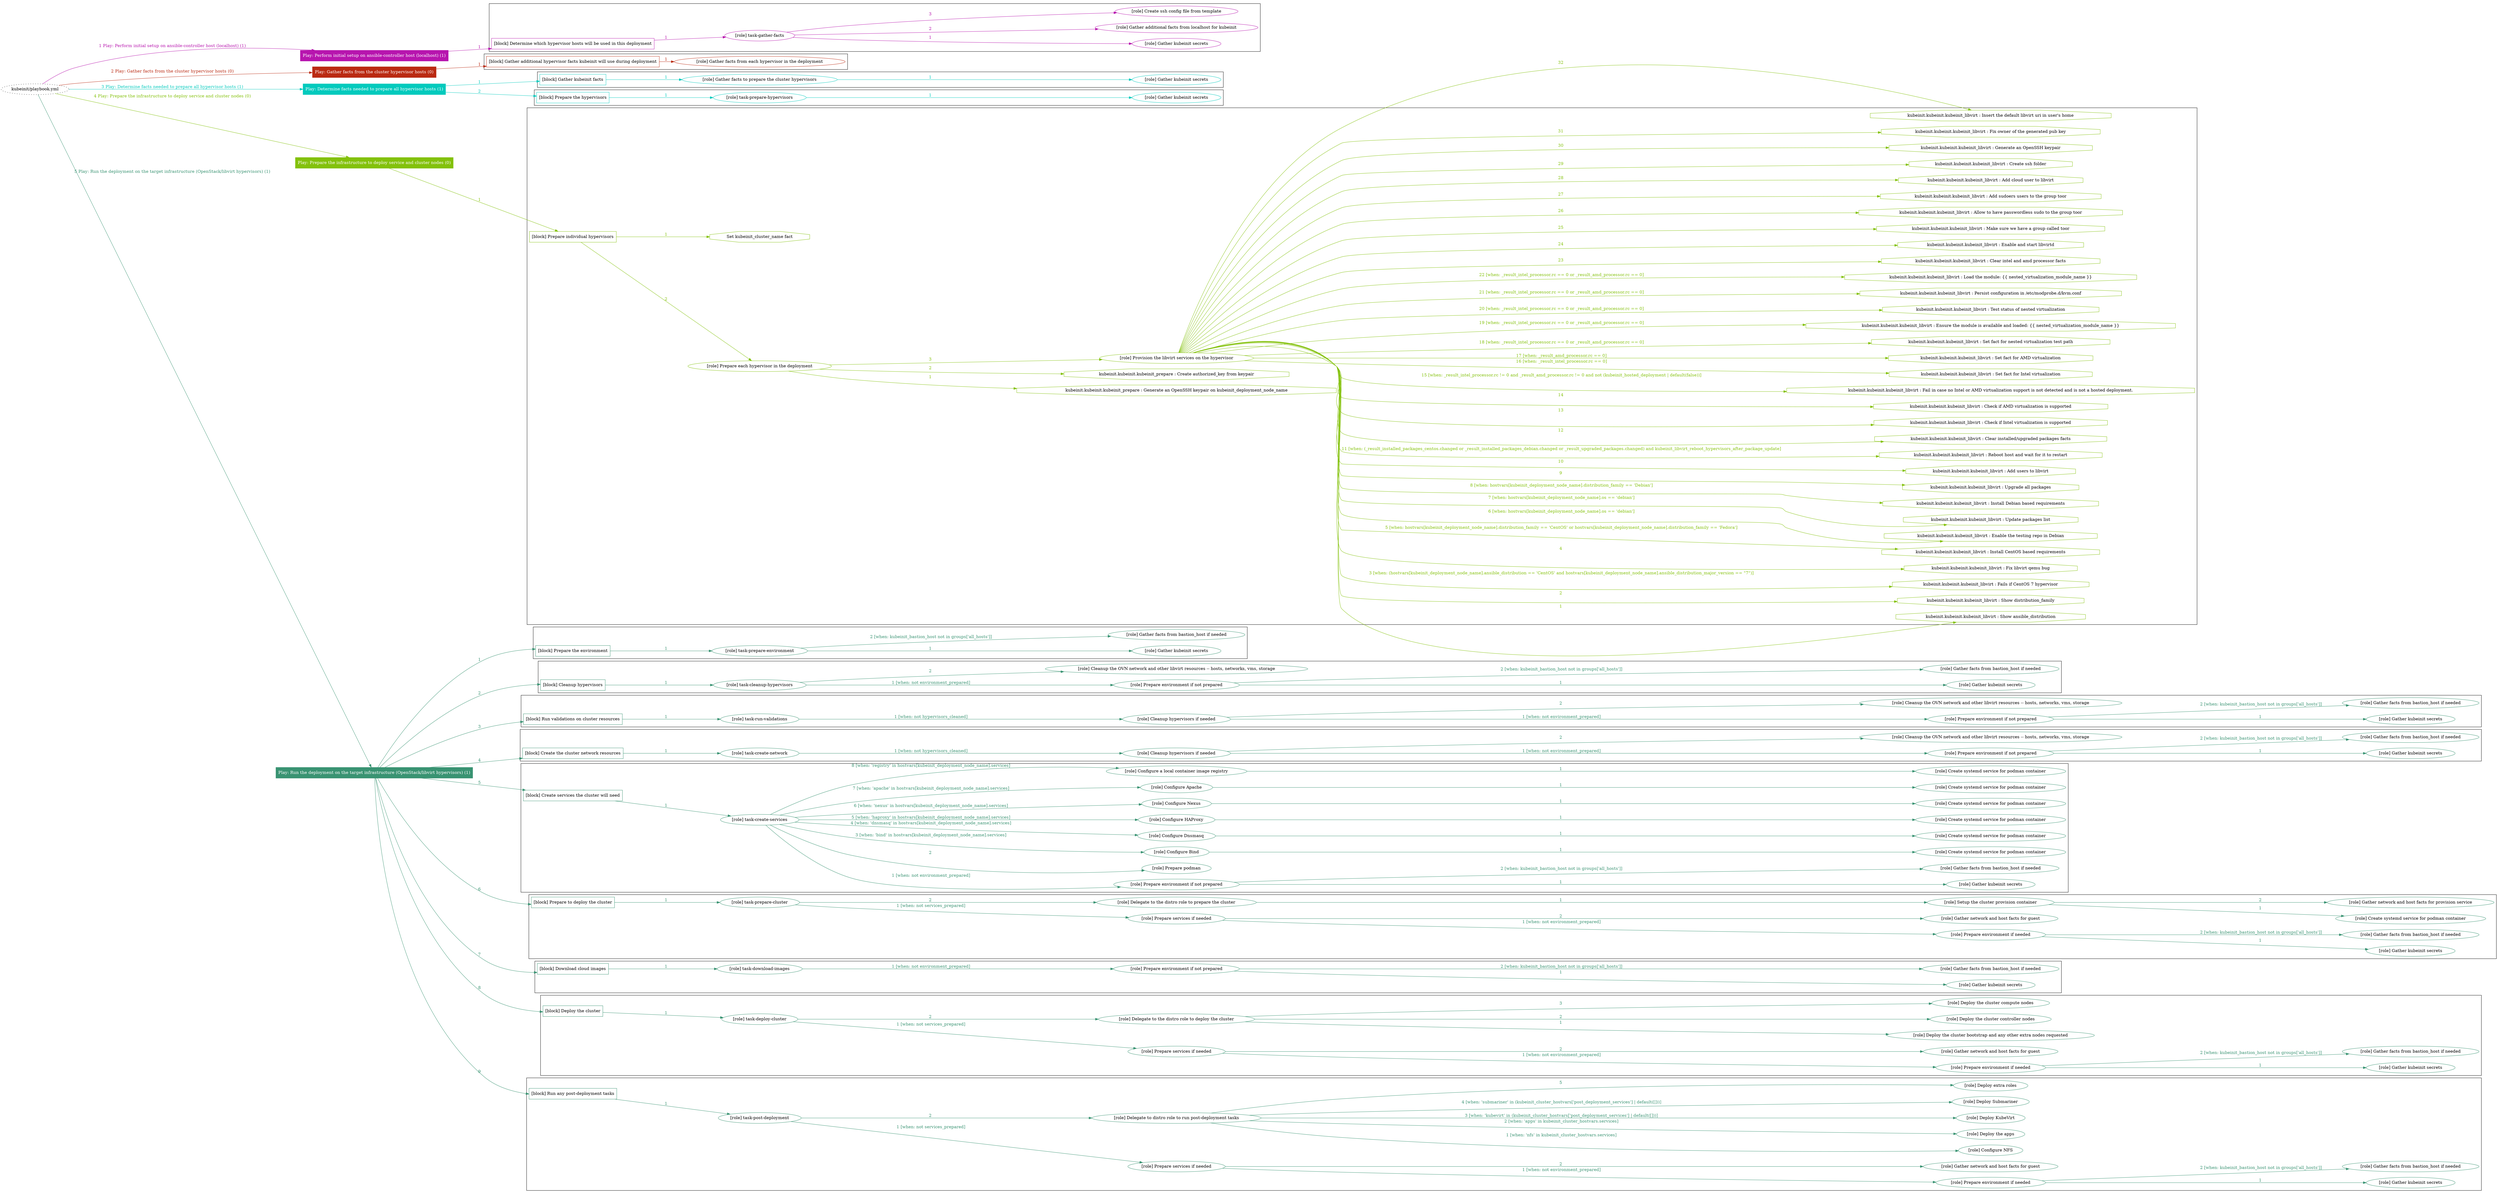 digraph {
	graph [concentrate=true ordering=in rankdir=LR ratio=fill]
	edge [esep=5 sep=10]
	"kubeinit/playbook.yml" [URL="/home/runner/work/kubeinit/kubeinit/kubeinit/playbook.yml" id=playbook_bab55c8a style=dotted]
	"kubeinit/playbook.yml" -> play_3db8a309 [label="1 Play: Perform initial setup on ansible-controller host (localhost) (1)" color="#b715ae" fontcolor="#b715ae" id=edge_play_3db8a309 labeltooltip="1 Play: Perform initial setup on ansible-controller host (localhost) (1)" tooltip="1 Play: Perform initial setup on ansible-controller host (localhost) (1)"]
	subgraph "Play: Perform initial setup on ansible-controller host (localhost) (1)" {
		play_3db8a309 [label="Play: Perform initial setup on ansible-controller host (localhost) (1)" URL="/home/runner/work/kubeinit/kubeinit/kubeinit/playbook.yml" color="#b715ae" fontcolor="#ffffff" id=play_3db8a309 shape=box style=filled tooltip=localhost]
		play_3db8a309 -> block_07633fd2 [label=1 color="#b715ae" fontcolor="#b715ae" id=edge_block_07633fd2 labeltooltip=1 tooltip=1]
		subgraph cluster_block_07633fd2 {
			block_07633fd2 [label="[block] Determine which hypervisor hosts will be used in this deployment" URL="/home/runner/work/kubeinit/kubeinit/kubeinit/playbook.yml" color="#b715ae" id=block_07633fd2 labeltooltip="Determine which hypervisor hosts will be used in this deployment" shape=box tooltip="Determine which hypervisor hosts will be used in this deployment"]
			block_07633fd2 -> role_cd14ad88 [label="1 " color="#b715ae" fontcolor="#b715ae" id=edge_role_cd14ad88 labeltooltip="1 " tooltip="1 "]
			subgraph "task-gather-facts" {
				role_cd14ad88 [label="[role] task-gather-facts" URL="/home/runner/work/kubeinit/kubeinit/kubeinit/playbook.yml" color="#b715ae" id=role_cd14ad88 tooltip="task-gather-facts"]
				role_cd14ad88 -> role_71b7be14 [label="1 " color="#b715ae" fontcolor="#b715ae" id=edge_role_71b7be14 labeltooltip="1 " tooltip="1 "]
				subgraph "Gather kubeinit secrets" {
					role_71b7be14 [label="[role] Gather kubeinit secrets" URL="/home/runner/.ansible/collections/ansible_collections/kubeinit/kubeinit/roles/kubeinit_prepare/tasks/build_hypervisors_group.yml" color="#b715ae" id=role_71b7be14 tooltip="Gather kubeinit secrets"]
				}
				role_cd14ad88 -> role_105a75ea [label="2 " color="#b715ae" fontcolor="#b715ae" id=edge_role_105a75ea labeltooltip="2 " tooltip="2 "]
				subgraph "Gather additional facts from localhost for kubeinit" {
					role_105a75ea [label="[role] Gather additional facts from localhost for kubeinit" URL="/home/runner/.ansible/collections/ansible_collections/kubeinit/kubeinit/roles/kubeinit_prepare/tasks/build_hypervisors_group.yml" color="#b715ae" id=role_105a75ea tooltip="Gather additional facts from localhost for kubeinit"]
				}
				role_cd14ad88 -> role_3bbfbea4 [label="3 " color="#b715ae" fontcolor="#b715ae" id=edge_role_3bbfbea4 labeltooltip="3 " tooltip="3 "]
				subgraph "Create ssh config file from template" {
					role_3bbfbea4 [label="[role] Create ssh config file from template" URL="/home/runner/.ansible/collections/ansible_collections/kubeinit/kubeinit/roles/kubeinit_prepare/tasks/build_hypervisors_group.yml" color="#b715ae" id=role_3bbfbea4 tooltip="Create ssh config file from template"]
				}
			}
		}
	}
	"kubeinit/playbook.yml" -> play_0a303a76 [label="2 Play: Gather facts from the cluster hypervisor hosts (0)" color="#ba2a12" fontcolor="#ba2a12" id=edge_play_0a303a76 labeltooltip="2 Play: Gather facts from the cluster hypervisor hosts (0)" tooltip="2 Play: Gather facts from the cluster hypervisor hosts (0)"]
	subgraph "Play: Gather facts from the cluster hypervisor hosts (0)" {
		play_0a303a76 [label="Play: Gather facts from the cluster hypervisor hosts (0)" URL="/home/runner/work/kubeinit/kubeinit/kubeinit/playbook.yml" color="#ba2a12" fontcolor="#ffffff" id=play_0a303a76 shape=box style=filled tooltip="Play: Gather facts from the cluster hypervisor hosts (0)"]
		play_0a303a76 -> block_3998d73f [label=1 color="#ba2a12" fontcolor="#ba2a12" id=edge_block_3998d73f labeltooltip=1 tooltip=1]
		subgraph cluster_block_3998d73f {
			block_3998d73f [label="[block] Gather additional hypervisor facts kubeinit will use during deployment" URL="/home/runner/work/kubeinit/kubeinit/kubeinit/playbook.yml" color="#ba2a12" id=block_3998d73f labeltooltip="Gather additional hypervisor facts kubeinit will use during deployment" shape=box tooltip="Gather additional hypervisor facts kubeinit will use during deployment"]
			block_3998d73f -> role_ad16318f [label="1 " color="#ba2a12" fontcolor="#ba2a12" id=edge_role_ad16318f labeltooltip="1 " tooltip="1 "]
			subgraph "Gather facts from each hypervisor in the deployment" {
				role_ad16318f [label="[role] Gather facts from each hypervisor in the deployment" URL="/home/runner/work/kubeinit/kubeinit/kubeinit/playbook.yml" color="#ba2a12" id=role_ad16318f tooltip="Gather facts from each hypervisor in the deployment"]
			}
		}
	}
	"kubeinit/playbook.yml" -> play_16564bf4 [label="3 Play: Determine facts needed to prepare all hypervisor hosts (1)" color="#02cabd" fontcolor="#02cabd" id=edge_play_16564bf4 labeltooltip="3 Play: Determine facts needed to prepare all hypervisor hosts (1)" tooltip="3 Play: Determine facts needed to prepare all hypervisor hosts (1)"]
	subgraph "Play: Determine facts needed to prepare all hypervisor hosts (1)" {
		play_16564bf4 [label="Play: Determine facts needed to prepare all hypervisor hosts (1)" URL="/home/runner/work/kubeinit/kubeinit/kubeinit/playbook.yml" color="#02cabd" fontcolor="#ffffff" id=play_16564bf4 shape=box style=filled tooltip=localhost]
		play_16564bf4 -> block_60721730 [label=1 color="#02cabd" fontcolor="#02cabd" id=edge_block_60721730 labeltooltip=1 tooltip=1]
		subgraph cluster_block_60721730 {
			block_60721730 [label="[block] Gather kubeinit facts" URL="/home/runner/work/kubeinit/kubeinit/kubeinit/playbook.yml" color="#02cabd" id=block_60721730 labeltooltip="Gather kubeinit facts" shape=box tooltip="Gather kubeinit facts"]
			block_60721730 -> role_f07ea8e8 [label="1 " color="#02cabd" fontcolor="#02cabd" id=edge_role_f07ea8e8 labeltooltip="1 " tooltip="1 "]
			subgraph "Gather facts to prepare the cluster hypervisors" {
				role_f07ea8e8 [label="[role] Gather facts to prepare the cluster hypervisors" URL="/home/runner/work/kubeinit/kubeinit/kubeinit/playbook.yml" color="#02cabd" id=role_f07ea8e8 tooltip="Gather facts to prepare the cluster hypervisors"]
				role_f07ea8e8 -> role_aff975d4 [label="1 " color="#02cabd" fontcolor="#02cabd" id=edge_role_aff975d4 labeltooltip="1 " tooltip="1 "]
				subgraph "Gather kubeinit secrets" {
					role_aff975d4 [label="[role] Gather kubeinit secrets" URL="/home/runner/.ansible/collections/ansible_collections/kubeinit/kubeinit/roles/kubeinit_prepare/tasks/gather_kubeinit_facts.yml" color="#02cabd" id=role_aff975d4 tooltip="Gather kubeinit secrets"]
				}
			}
		}
		play_16564bf4 -> block_742b4011 [label=2 color="#02cabd" fontcolor="#02cabd" id=edge_block_742b4011 labeltooltip=2 tooltip=2]
		subgraph cluster_block_742b4011 {
			block_742b4011 [label="[block] Prepare the hypervisors" URL="/home/runner/work/kubeinit/kubeinit/kubeinit/playbook.yml" color="#02cabd" id=block_742b4011 labeltooltip="Prepare the hypervisors" shape=box tooltip="Prepare the hypervisors"]
			block_742b4011 -> role_55fbdb43 [label="1 " color="#02cabd" fontcolor="#02cabd" id=edge_role_55fbdb43 labeltooltip="1 " tooltip="1 "]
			subgraph "task-prepare-hypervisors" {
				role_55fbdb43 [label="[role] task-prepare-hypervisors" URL="/home/runner/work/kubeinit/kubeinit/kubeinit/playbook.yml" color="#02cabd" id=role_55fbdb43 tooltip="task-prepare-hypervisors"]
				role_55fbdb43 -> role_c1c34f84 [label="1 " color="#02cabd" fontcolor="#02cabd" id=edge_role_c1c34f84 labeltooltip="1 " tooltip="1 "]
				subgraph "Gather kubeinit secrets" {
					role_c1c34f84 [label="[role] Gather kubeinit secrets" URL="/home/runner/.ansible/collections/ansible_collections/kubeinit/kubeinit/roles/kubeinit_prepare/tasks/gather_kubeinit_facts.yml" color="#02cabd" id=role_c1c34f84 tooltip="Gather kubeinit secrets"]
				}
			}
		}
	}
	"kubeinit/playbook.yml" -> play_32ba9c82 [label="4 Play: Prepare the infrastructure to deploy service and cluster nodes (0)" color="#83c10b" fontcolor="#83c10b" id=edge_play_32ba9c82 labeltooltip="4 Play: Prepare the infrastructure to deploy service and cluster nodes (0)" tooltip="4 Play: Prepare the infrastructure to deploy service and cluster nodes (0)"]
	subgraph "Play: Prepare the infrastructure to deploy service and cluster nodes (0)" {
		play_32ba9c82 [label="Play: Prepare the infrastructure to deploy service and cluster nodes (0)" URL="/home/runner/work/kubeinit/kubeinit/kubeinit/playbook.yml" color="#83c10b" fontcolor="#ffffff" id=play_32ba9c82 shape=box style=filled tooltip="Play: Prepare the infrastructure to deploy service and cluster nodes (0)"]
		play_32ba9c82 -> block_3b372f22 [label=1 color="#83c10b" fontcolor="#83c10b" id=edge_block_3b372f22 labeltooltip=1 tooltip=1]
		subgraph cluster_block_3b372f22 {
			block_3b372f22 [label="[block] Prepare individual hypervisors" URL="/home/runner/work/kubeinit/kubeinit/kubeinit/playbook.yml" color="#83c10b" id=block_3b372f22 labeltooltip="Prepare individual hypervisors" shape=box tooltip="Prepare individual hypervisors"]
			block_3b372f22 -> role_17540b95 [label="2 " color="#83c10b" fontcolor="#83c10b" id=edge_role_17540b95 labeltooltip="2 " tooltip="2 "]
			subgraph "Prepare each hypervisor in the deployment" {
				role_17540b95 [label="[role] Prepare each hypervisor in the deployment" URL="/home/runner/work/kubeinit/kubeinit/kubeinit/playbook.yml" color="#83c10b" id=role_17540b95 tooltip="Prepare each hypervisor in the deployment"]
				task_9dfeb064 [label="kubeinit.kubeinit.kubeinit_prepare : Generate an OpenSSH keypair on kubeinit_deployment_node_name" URL="/home/runner/.ansible/collections/ansible_collections/kubeinit/kubeinit/roles/kubeinit_prepare/tasks/prepare_hypervisor.yml" color="#83c10b" id=task_9dfeb064 shape=octagon tooltip="kubeinit.kubeinit.kubeinit_prepare : Generate an OpenSSH keypair on kubeinit_deployment_node_name"]
				role_17540b95 -> task_9dfeb064 [label="1 " color="#83c10b" fontcolor="#83c10b" id=edge_task_9dfeb064 labeltooltip="1 " tooltip="1 "]
				task_5f08038b [label="kubeinit.kubeinit.kubeinit_prepare : Create authorized_key from keypair" URL="/home/runner/.ansible/collections/ansible_collections/kubeinit/kubeinit/roles/kubeinit_prepare/tasks/prepare_hypervisor.yml" color="#83c10b" id=task_5f08038b shape=octagon tooltip="kubeinit.kubeinit.kubeinit_prepare : Create authorized_key from keypair"]
				role_17540b95 -> task_5f08038b [label="2 " color="#83c10b" fontcolor="#83c10b" id=edge_task_5f08038b labeltooltip="2 " tooltip="2 "]
				role_17540b95 -> role_4edb475c [label="3 " color="#83c10b" fontcolor="#83c10b" id=edge_role_4edb475c labeltooltip="3 " tooltip="3 "]
				subgraph "Provision the libvirt services on the hypervisor" {
					role_4edb475c [label="[role] Provision the libvirt services on the hypervisor" URL="/home/runner/.ansible/collections/ansible_collections/kubeinit/kubeinit/roles/kubeinit_prepare/tasks/prepare_hypervisor.yml" color="#83c10b" id=role_4edb475c tooltip="Provision the libvirt services on the hypervisor"]
					task_003bf59e [label="kubeinit.kubeinit.kubeinit_libvirt : Show ansible_distribution" URL="/home/runner/.ansible/collections/ansible_collections/kubeinit/kubeinit/roles/kubeinit_libvirt/tasks/main.yml" color="#83c10b" id=task_003bf59e shape=octagon tooltip="kubeinit.kubeinit.kubeinit_libvirt : Show ansible_distribution"]
					role_4edb475c -> task_003bf59e [label="1 " color="#83c10b" fontcolor="#83c10b" id=edge_task_003bf59e labeltooltip="1 " tooltip="1 "]
					task_22e0651d [label="kubeinit.kubeinit.kubeinit_libvirt : Show distribution_family" URL="/home/runner/.ansible/collections/ansible_collections/kubeinit/kubeinit/roles/kubeinit_libvirt/tasks/main.yml" color="#83c10b" id=task_22e0651d shape=octagon tooltip="kubeinit.kubeinit.kubeinit_libvirt : Show distribution_family"]
					role_4edb475c -> task_22e0651d [label="2 " color="#83c10b" fontcolor="#83c10b" id=edge_task_22e0651d labeltooltip="2 " tooltip="2 "]
					task_a852cd54 [label="kubeinit.kubeinit.kubeinit_libvirt : Fails if CentOS 7 hypervisor" URL="/home/runner/.ansible/collections/ansible_collections/kubeinit/kubeinit/roles/kubeinit_libvirt/tasks/main.yml" color="#83c10b" id=task_a852cd54 shape=octagon tooltip="kubeinit.kubeinit.kubeinit_libvirt : Fails if CentOS 7 hypervisor"]
					role_4edb475c -> task_a852cd54 [label="3 [when: (hostvars[kubeinit_deployment_node_name].ansible_distribution == 'CentOS' and hostvars[kubeinit_deployment_node_name].ansible_distribution_major_version == \"7\")]" color="#83c10b" fontcolor="#83c10b" id=edge_task_a852cd54 labeltooltip="3 [when: (hostvars[kubeinit_deployment_node_name].ansible_distribution == 'CentOS' and hostvars[kubeinit_deployment_node_name].ansible_distribution_major_version == \"7\")]" tooltip="3 [when: (hostvars[kubeinit_deployment_node_name].ansible_distribution == 'CentOS' and hostvars[kubeinit_deployment_node_name].ansible_distribution_major_version == \"7\")]"]
					task_b77992c3 [label="kubeinit.kubeinit.kubeinit_libvirt : Fix libvirt qemu bug" URL="/home/runner/.ansible/collections/ansible_collections/kubeinit/kubeinit/roles/kubeinit_libvirt/tasks/main.yml" color="#83c10b" id=task_b77992c3 shape=octagon tooltip="kubeinit.kubeinit.kubeinit_libvirt : Fix libvirt qemu bug"]
					role_4edb475c -> task_b77992c3 [label="4 " color="#83c10b" fontcolor="#83c10b" id=edge_task_b77992c3 labeltooltip="4 " tooltip="4 "]
					task_c9299bd6 [label="kubeinit.kubeinit.kubeinit_libvirt : Install CentOS based requirements" URL="/home/runner/.ansible/collections/ansible_collections/kubeinit/kubeinit/roles/kubeinit_libvirt/tasks/main.yml" color="#83c10b" id=task_c9299bd6 shape=octagon tooltip="kubeinit.kubeinit.kubeinit_libvirt : Install CentOS based requirements"]
					role_4edb475c -> task_c9299bd6 [label="5 [when: hostvars[kubeinit_deployment_node_name].distribution_family == 'CentOS' or hostvars[kubeinit_deployment_node_name].distribution_family == 'Fedora']" color="#83c10b" fontcolor="#83c10b" id=edge_task_c9299bd6 labeltooltip="5 [when: hostvars[kubeinit_deployment_node_name].distribution_family == 'CentOS' or hostvars[kubeinit_deployment_node_name].distribution_family == 'Fedora']" tooltip="5 [when: hostvars[kubeinit_deployment_node_name].distribution_family == 'CentOS' or hostvars[kubeinit_deployment_node_name].distribution_family == 'Fedora']"]
					task_04842e33 [label="kubeinit.kubeinit.kubeinit_libvirt : Enable the testing repo in Debian" URL="/home/runner/.ansible/collections/ansible_collections/kubeinit/kubeinit/roles/kubeinit_libvirt/tasks/main.yml" color="#83c10b" id=task_04842e33 shape=octagon tooltip="kubeinit.kubeinit.kubeinit_libvirt : Enable the testing repo in Debian"]
					role_4edb475c -> task_04842e33 [label="6 [when: hostvars[kubeinit_deployment_node_name].os == 'debian']" color="#83c10b" fontcolor="#83c10b" id=edge_task_04842e33 labeltooltip="6 [when: hostvars[kubeinit_deployment_node_name].os == 'debian']" tooltip="6 [when: hostvars[kubeinit_deployment_node_name].os == 'debian']"]
					task_b4a25e0c [label="kubeinit.kubeinit.kubeinit_libvirt : Update packages list" URL="/home/runner/.ansible/collections/ansible_collections/kubeinit/kubeinit/roles/kubeinit_libvirt/tasks/main.yml" color="#83c10b" id=task_b4a25e0c shape=octagon tooltip="kubeinit.kubeinit.kubeinit_libvirt : Update packages list"]
					role_4edb475c -> task_b4a25e0c [label="7 [when: hostvars[kubeinit_deployment_node_name].os == 'debian']" color="#83c10b" fontcolor="#83c10b" id=edge_task_b4a25e0c labeltooltip="7 [when: hostvars[kubeinit_deployment_node_name].os == 'debian']" tooltip="7 [when: hostvars[kubeinit_deployment_node_name].os == 'debian']"]
					task_e78783d9 [label="kubeinit.kubeinit.kubeinit_libvirt : Install Debian based requirements" URL="/home/runner/.ansible/collections/ansible_collections/kubeinit/kubeinit/roles/kubeinit_libvirt/tasks/main.yml" color="#83c10b" id=task_e78783d9 shape=octagon tooltip="kubeinit.kubeinit.kubeinit_libvirt : Install Debian based requirements"]
					role_4edb475c -> task_e78783d9 [label="8 [when: hostvars[kubeinit_deployment_node_name].distribution_family == 'Debian']" color="#83c10b" fontcolor="#83c10b" id=edge_task_e78783d9 labeltooltip="8 [when: hostvars[kubeinit_deployment_node_name].distribution_family == 'Debian']" tooltip="8 [when: hostvars[kubeinit_deployment_node_name].distribution_family == 'Debian']"]
					task_cd404fe6 [label="kubeinit.kubeinit.kubeinit_libvirt : Upgrade all packages" URL="/home/runner/.ansible/collections/ansible_collections/kubeinit/kubeinit/roles/kubeinit_libvirt/tasks/main.yml" color="#83c10b" id=task_cd404fe6 shape=octagon tooltip="kubeinit.kubeinit.kubeinit_libvirt : Upgrade all packages"]
					role_4edb475c -> task_cd404fe6 [label="9 " color="#83c10b" fontcolor="#83c10b" id=edge_task_cd404fe6 labeltooltip="9 " tooltip="9 "]
					task_f7677953 [label="kubeinit.kubeinit.kubeinit_libvirt : Add users to libvirt" URL="/home/runner/.ansible/collections/ansible_collections/kubeinit/kubeinit/roles/kubeinit_libvirt/tasks/main.yml" color="#83c10b" id=task_f7677953 shape=octagon tooltip="kubeinit.kubeinit.kubeinit_libvirt : Add users to libvirt"]
					role_4edb475c -> task_f7677953 [label="10 " color="#83c10b" fontcolor="#83c10b" id=edge_task_f7677953 labeltooltip="10 " tooltip="10 "]
					task_3ff4ffd3 [label="kubeinit.kubeinit.kubeinit_libvirt : Reboot host and wait for it to restart" URL="/home/runner/.ansible/collections/ansible_collections/kubeinit/kubeinit/roles/kubeinit_libvirt/tasks/main.yml" color="#83c10b" id=task_3ff4ffd3 shape=octagon tooltip="kubeinit.kubeinit.kubeinit_libvirt : Reboot host and wait for it to restart"]
					role_4edb475c -> task_3ff4ffd3 [label="11 [when: (_result_installed_packages_centos.changed or _result_installed_packages_debian.changed or _result_upgraded_packages.changed) and kubeinit_libvirt_reboot_hypervisors_after_package_update]" color="#83c10b" fontcolor="#83c10b" id=edge_task_3ff4ffd3 labeltooltip="11 [when: (_result_installed_packages_centos.changed or _result_installed_packages_debian.changed or _result_upgraded_packages.changed) and kubeinit_libvirt_reboot_hypervisors_after_package_update]" tooltip="11 [when: (_result_installed_packages_centos.changed or _result_installed_packages_debian.changed or _result_upgraded_packages.changed) and kubeinit_libvirt_reboot_hypervisors_after_package_update]"]
					task_988e3e86 [label="kubeinit.kubeinit.kubeinit_libvirt : Clear installed/upgraded packages facts" URL="/home/runner/.ansible/collections/ansible_collections/kubeinit/kubeinit/roles/kubeinit_libvirt/tasks/main.yml" color="#83c10b" id=task_988e3e86 shape=octagon tooltip="kubeinit.kubeinit.kubeinit_libvirt : Clear installed/upgraded packages facts"]
					role_4edb475c -> task_988e3e86 [label="12 " color="#83c10b" fontcolor="#83c10b" id=edge_task_988e3e86 labeltooltip="12 " tooltip="12 "]
					task_cdf13168 [label="kubeinit.kubeinit.kubeinit_libvirt : Check if Intel virtualization is supported" URL="/home/runner/.ansible/collections/ansible_collections/kubeinit/kubeinit/roles/kubeinit_libvirt/tasks/main.yml" color="#83c10b" id=task_cdf13168 shape=octagon tooltip="kubeinit.kubeinit.kubeinit_libvirt : Check if Intel virtualization is supported"]
					role_4edb475c -> task_cdf13168 [label="13 " color="#83c10b" fontcolor="#83c10b" id=edge_task_cdf13168 labeltooltip="13 " tooltip="13 "]
					task_1ba61ae6 [label="kubeinit.kubeinit.kubeinit_libvirt : Check if AMD virtualization is supported" URL="/home/runner/.ansible/collections/ansible_collections/kubeinit/kubeinit/roles/kubeinit_libvirt/tasks/main.yml" color="#83c10b" id=task_1ba61ae6 shape=octagon tooltip="kubeinit.kubeinit.kubeinit_libvirt : Check if AMD virtualization is supported"]
					role_4edb475c -> task_1ba61ae6 [label="14 " color="#83c10b" fontcolor="#83c10b" id=edge_task_1ba61ae6 labeltooltip="14 " tooltip="14 "]
					task_4108e293 [label="kubeinit.kubeinit.kubeinit_libvirt : Fail in case no Intel or AMD virtualization support is not detected and is not a hosted deployment." URL="/home/runner/.ansible/collections/ansible_collections/kubeinit/kubeinit/roles/kubeinit_libvirt/tasks/main.yml" color="#83c10b" id=task_4108e293 shape=octagon tooltip="kubeinit.kubeinit.kubeinit_libvirt : Fail in case no Intel or AMD virtualization support is not detected and is not a hosted deployment."]
					role_4edb475c -> task_4108e293 [label="15 [when: _result_intel_processor.rc != 0 and _result_amd_processor.rc != 0 and not (kubeinit_hosted_deployment | default(false))]" color="#83c10b" fontcolor="#83c10b" id=edge_task_4108e293 labeltooltip="15 [when: _result_intel_processor.rc != 0 and _result_amd_processor.rc != 0 and not (kubeinit_hosted_deployment | default(false))]" tooltip="15 [when: _result_intel_processor.rc != 0 and _result_amd_processor.rc != 0 and not (kubeinit_hosted_deployment | default(false))]"]
					task_ced22b3d [label="kubeinit.kubeinit.kubeinit_libvirt : Set fact for Intel virtualization" URL="/home/runner/.ansible/collections/ansible_collections/kubeinit/kubeinit/roles/kubeinit_libvirt/tasks/main.yml" color="#83c10b" id=task_ced22b3d shape=octagon tooltip="kubeinit.kubeinit.kubeinit_libvirt : Set fact for Intel virtualization"]
					role_4edb475c -> task_ced22b3d [label="16 [when: _result_intel_processor.rc == 0]" color="#83c10b" fontcolor="#83c10b" id=edge_task_ced22b3d labeltooltip="16 [when: _result_intel_processor.rc == 0]" tooltip="16 [when: _result_intel_processor.rc == 0]"]
					task_f3c71bb6 [label="kubeinit.kubeinit.kubeinit_libvirt : Set fact for AMD virtualization" URL="/home/runner/.ansible/collections/ansible_collections/kubeinit/kubeinit/roles/kubeinit_libvirt/tasks/main.yml" color="#83c10b" id=task_f3c71bb6 shape=octagon tooltip="kubeinit.kubeinit.kubeinit_libvirt : Set fact for AMD virtualization"]
					role_4edb475c -> task_f3c71bb6 [label="17 [when: _result_amd_processor.rc == 0]" color="#83c10b" fontcolor="#83c10b" id=edge_task_f3c71bb6 labeltooltip="17 [when: _result_amd_processor.rc == 0]" tooltip="17 [when: _result_amd_processor.rc == 0]"]
					task_fbc4f07b [label="kubeinit.kubeinit.kubeinit_libvirt : Set fact for nested virtualization test path" URL="/home/runner/.ansible/collections/ansible_collections/kubeinit/kubeinit/roles/kubeinit_libvirt/tasks/main.yml" color="#83c10b" id=task_fbc4f07b shape=octagon tooltip="kubeinit.kubeinit.kubeinit_libvirt : Set fact for nested virtualization test path"]
					role_4edb475c -> task_fbc4f07b [label="18 [when: _result_intel_processor.rc == 0 or _result_amd_processor.rc == 0]" color="#83c10b" fontcolor="#83c10b" id=edge_task_fbc4f07b labeltooltip="18 [when: _result_intel_processor.rc == 0 or _result_amd_processor.rc == 0]" tooltip="18 [when: _result_intel_processor.rc == 0 or _result_amd_processor.rc == 0]"]
					task_e8344d76 [label="kubeinit.kubeinit.kubeinit_libvirt : Ensure the module is available and loaded: {{ nested_virtualization_module_name }}" URL="/home/runner/.ansible/collections/ansible_collections/kubeinit/kubeinit/roles/kubeinit_libvirt/tasks/main.yml" color="#83c10b" id=task_e8344d76 shape=octagon tooltip="kubeinit.kubeinit.kubeinit_libvirt : Ensure the module is available and loaded: {{ nested_virtualization_module_name }}"]
					role_4edb475c -> task_e8344d76 [label="19 [when: _result_intel_processor.rc == 0 or _result_amd_processor.rc == 0]" color="#83c10b" fontcolor="#83c10b" id=edge_task_e8344d76 labeltooltip="19 [when: _result_intel_processor.rc == 0 or _result_amd_processor.rc == 0]" tooltip="19 [when: _result_intel_processor.rc == 0 or _result_amd_processor.rc == 0]"]
					task_50ee20d6 [label="kubeinit.kubeinit.kubeinit_libvirt : Test status of nested virtualization" URL="/home/runner/.ansible/collections/ansible_collections/kubeinit/kubeinit/roles/kubeinit_libvirt/tasks/main.yml" color="#83c10b" id=task_50ee20d6 shape=octagon tooltip="kubeinit.kubeinit.kubeinit_libvirt : Test status of nested virtualization"]
					role_4edb475c -> task_50ee20d6 [label="20 [when: _result_intel_processor.rc == 0 or _result_amd_processor.rc == 0]" color="#83c10b" fontcolor="#83c10b" id=edge_task_50ee20d6 labeltooltip="20 [when: _result_intel_processor.rc == 0 or _result_amd_processor.rc == 0]" tooltip="20 [when: _result_intel_processor.rc == 0 or _result_amd_processor.rc == 0]"]
					task_409eafee [label="kubeinit.kubeinit.kubeinit_libvirt : Persist configuration in /etc/modprobe.d/kvm.conf" URL="/home/runner/.ansible/collections/ansible_collections/kubeinit/kubeinit/roles/kubeinit_libvirt/tasks/main.yml" color="#83c10b" id=task_409eafee shape=octagon tooltip="kubeinit.kubeinit.kubeinit_libvirt : Persist configuration in /etc/modprobe.d/kvm.conf"]
					role_4edb475c -> task_409eafee [label="21 [when: _result_intel_processor.rc == 0 or _result_amd_processor.rc == 0]" color="#83c10b" fontcolor="#83c10b" id=edge_task_409eafee labeltooltip="21 [when: _result_intel_processor.rc == 0 or _result_amd_processor.rc == 0]" tooltip="21 [when: _result_intel_processor.rc == 0 or _result_amd_processor.rc == 0]"]
					task_c952c72b [label="kubeinit.kubeinit.kubeinit_libvirt : Load the module: {{ nested_virtualization_module_name }}" URL="/home/runner/.ansible/collections/ansible_collections/kubeinit/kubeinit/roles/kubeinit_libvirt/tasks/main.yml" color="#83c10b" id=task_c952c72b shape=octagon tooltip="kubeinit.kubeinit.kubeinit_libvirt : Load the module: {{ nested_virtualization_module_name }}"]
					role_4edb475c -> task_c952c72b [label="22 [when: _result_intel_processor.rc == 0 or _result_amd_processor.rc == 0]" color="#83c10b" fontcolor="#83c10b" id=edge_task_c952c72b labeltooltip="22 [when: _result_intel_processor.rc == 0 or _result_amd_processor.rc == 0]" tooltip="22 [when: _result_intel_processor.rc == 0 or _result_amd_processor.rc == 0]"]
					task_0cdb8e0b [label="kubeinit.kubeinit.kubeinit_libvirt : Clear intel and amd processor facts" URL="/home/runner/.ansible/collections/ansible_collections/kubeinit/kubeinit/roles/kubeinit_libvirt/tasks/main.yml" color="#83c10b" id=task_0cdb8e0b shape=octagon tooltip="kubeinit.kubeinit.kubeinit_libvirt : Clear intel and amd processor facts"]
					role_4edb475c -> task_0cdb8e0b [label="23 " color="#83c10b" fontcolor="#83c10b" id=edge_task_0cdb8e0b labeltooltip="23 " tooltip="23 "]
					task_28e6db53 [label="kubeinit.kubeinit.kubeinit_libvirt : Enable and start libvirtd" URL="/home/runner/.ansible/collections/ansible_collections/kubeinit/kubeinit/roles/kubeinit_libvirt/tasks/main.yml" color="#83c10b" id=task_28e6db53 shape=octagon tooltip="kubeinit.kubeinit.kubeinit_libvirt : Enable and start libvirtd"]
					role_4edb475c -> task_28e6db53 [label="24 " color="#83c10b" fontcolor="#83c10b" id=edge_task_28e6db53 labeltooltip="24 " tooltip="24 "]
					task_18c45768 [label="kubeinit.kubeinit.kubeinit_libvirt : Make sure we have a group called toor" URL="/home/runner/.ansible/collections/ansible_collections/kubeinit/kubeinit/roles/kubeinit_libvirt/tasks/60_create_cloud_user.yml" color="#83c10b" id=task_18c45768 shape=octagon tooltip="kubeinit.kubeinit.kubeinit_libvirt : Make sure we have a group called toor"]
					role_4edb475c -> task_18c45768 [label="25 " color="#83c10b" fontcolor="#83c10b" id=edge_task_18c45768 labeltooltip="25 " tooltip="25 "]
					task_9f4223b6 [label="kubeinit.kubeinit.kubeinit_libvirt : Allow to have passwordless sudo to the group toor" URL="/home/runner/.ansible/collections/ansible_collections/kubeinit/kubeinit/roles/kubeinit_libvirt/tasks/60_create_cloud_user.yml" color="#83c10b" id=task_9f4223b6 shape=octagon tooltip="kubeinit.kubeinit.kubeinit_libvirt : Allow to have passwordless sudo to the group toor"]
					role_4edb475c -> task_9f4223b6 [label="26 " color="#83c10b" fontcolor="#83c10b" id=edge_task_9f4223b6 labeltooltip="26 " tooltip="26 "]
					task_cc9cdd0a [label="kubeinit.kubeinit.kubeinit_libvirt : Add sudoers users to the group toor" URL="/home/runner/.ansible/collections/ansible_collections/kubeinit/kubeinit/roles/kubeinit_libvirt/tasks/60_create_cloud_user.yml" color="#83c10b" id=task_cc9cdd0a shape=octagon tooltip="kubeinit.kubeinit.kubeinit_libvirt : Add sudoers users to the group toor"]
					role_4edb475c -> task_cc9cdd0a [label="27 " color="#83c10b" fontcolor="#83c10b" id=edge_task_cc9cdd0a labeltooltip="27 " tooltip="27 "]
					task_41e7f5f4 [label="kubeinit.kubeinit.kubeinit_libvirt : Add cloud user to libvirt" URL="/home/runner/.ansible/collections/ansible_collections/kubeinit/kubeinit/roles/kubeinit_libvirt/tasks/60_create_cloud_user.yml" color="#83c10b" id=task_41e7f5f4 shape=octagon tooltip="kubeinit.kubeinit.kubeinit_libvirt : Add cloud user to libvirt"]
					role_4edb475c -> task_41e7f5f4 [label="28 " color="#83c10b" fontcolor="#83c10b" id=edge_task_41e7f5f4 labeltooltip="28 " tooltip="28 "]
					task_29efbd07 [label="kubeinit.kubeinit.kubeinit_libvirt : Create ssh folder" URL="/home/runner/.ansible/collections/ansible_collections/kubeinit/kubeinit/roles/kubeinit_libvirt/tasks/60_create_cloud_user.yml" color="#83c10b" id=task_29efbd07 shape=octagon tooltip="kubeinit.kubeinit.kubeinit_libvirt : Create ssh folder"]
					role_4edb475c -> task_29efbd07 [label="29 " color="#83c10b" fontcolor="#83c10b" id=edge_task_29efbd07 labeltooltip="29 " tooltip="29 "]
					task_c67a1286 [label="kubeinit.kubeinit.kubeinit_libvirt : Generate an OpenSSH keypair" URL="/home/runner/.ansible/collections/ansible_collections/kubeinit/kubeinit/roles/kubeinit_libvirt/tasks/60_create_cloud_user.yml" color="#83c10b" id=task_c67a1286 shape=octagon tooltip="kubeinit.kubeinit.kubeinit_libvirt : Generate an OpenSSH keypair"]
					role_4edb475c -> task_c67a1286 [label="30 " color="#83c10b" fontcolor="#83c10b" id=edge_task_c67a1286 labeltooltip="30 " tooltip="30 "]
					task_412b253d [label="kubeinit.kubeinit.kubeinit_libvirt : Fix owner of the generated pub key" URL="/home/runner/.ansible/collections/ansible_collections/kubeinit/kubeinit/roles/kubeinit_libvirt/tasks/60_create_cloud_user.yml" color="#83c10b" id=task_412b253d shape=octagon tooltip="kubeinit.kubeinit.kubeinit_libvirt : Fix owner of the generated pub key"]
					role_4edb475c -> task_412b253d [label="31 " color="#83c10b" fontcolor="#83c10b" id=edge_task_412b253d labeltooltip="31 " tooltip="31 "]
					task_7bd89e63 [label="kubeinit.kubeinit.kubeinit_libvirt : Insert the default libvirt uri in user's home" URL="/home/runner/.ansible/collections/ansible_collections/kubeinit/kubeinit/roles/kubeinit_libvirt/tasks/60_create_cloud_user.yml" color="#83c10b" id=task_7bd89e63 shape=octagon tooltip="kubeinit.kubeinit.kubeinit_libvirt : Insert the default libvirt uri in user's home"]
					role_4edb475c -> task_7bd89e63 [label="32 " color="#83c10b" fontcolor="#83c10b" id=edge_task_7bd89e63 labeltooltip="32 " tooltip="32 "]
				}
			}
			task_ac39fc20 [label="Set kubeinit_cluster_name fact" URL="/home/runner/work/kubeinit/kubeinit/kubeinit/playbook.yml" color="#83c10b" id=task_ac39fc20 shape=octagon tooltip="Set kubeinit_cluster_name fact"]
			block_3b372f22 -> task_ac39fc20 [label="1 " color="#83c10b" fontcolor="#83c10b" id=edge_task_ac39fc20 labeltooltip="1 " tooltip="1 "]
		}
	}
	"kubeinit/playbook.yml" -> play_4b1d4e23 [label="5 Play: Run the deployment on the target infrastructure (OpenStack/libvirt hypervisors) (1)" color="#399372" fontcolor="#399372" id=edge_play_4b1d4e23 labeltooltip="5 Play: Run the deployment on the target infrastructure (OpenStack/libvirt hypervisors) (1)" tooltip="5 Play: Run the deployment on the target infrastructure (OpenStack/libvirt hypervisors) (1)"]
	subgraph "Play: Run the deployment on the target infrastructure (OpenStack/libvirt hypervisors) (1)" {
		play_4b1d4e23 [label="Play: Run the deployment on the target infrastructure (OpenStack/libvirt hypervisors) (1)" URL="/home/runner/work/kubeinit/kubeinit/kubeinit/playbook.yml" color="#399372" fontcolor="#ffffff" id=play_4b1d4e23 shape=box style=filled tooltip=localhost]
		play_4b1d4e23 -> block_42b549f5 [label=1 color="#399372" fontcolor="#399372" id=edge_block_42b549f5 labeltooltip=1 tooltip=1]
		subgraph cluster_block_42b549f5 {
			block_42b549f5 [label="[block] Prepare the environment" URL="/home/runner/work/kubeinit/kubeinit/kubeinit/playbook.yml" color="#399372" id=block_42b549f5 labeltooltip="Prepare the environment" shape=box tooltip="Prepare the environment"]
			block_42b549f5 -> role_7776957a [label="1 " color="#399372" fontcolor="#399372" id=edge_role_7776957a labeltooltip="1 " tooltip="1 "]
			subgraph "task-prepare-environment" {
				role_7776957a [label="[role] task-prepare-environment" URL="/home/runner/work/kubeinit/kubeinit/kubeinit/playbook.yml" color="#399372" id=role_7776957a tooltip="task-prepare-environment"]
				role_7776957a -> role_dedaaa9f [label="1 " color="#399372" fontcolor="#399372" id=edge_role_dedaaa9f labeltooltip="1 " tooltip="1 "]
				subgraph "Gather kubeinit secrets" {
					role_dedaaa9f [label="[role] Gather kubeinit secrets" URL="/home/runner/.ansible/collections/ansible_collections/kubeinit/kubeinit/roles/kubeinit_prepare/tasks/gather_kubeinit_facts.yml" color="#399372" id=role_dedaaa9f tooltip="Gather kubeinit secrets"]
				}
				role_7776957a -> role_c01d4d92 [label="2 [when: kubeinit_bastion_host not in groups['all_hosts']]" color="#399372" fontcolor="#399372" id=edge_role_c01d4d92 labeltooltip="2 [when: kubeinit_bastion_host not in groups['all_hosts']]" tooltip="2 [when: kubeinit_bastion_host not in groups['all_hosts']]"]
				subgraph "Gather facts from bastion_host if needed" {
					role_c01d4d92 [label="[role] Gather facts from bastion_host if needed" URL="/home/runner/.ansible/collections/ansible_collections/kubeinit/kubeinit/roles/kubeinit_prepare/tasks/main.yml" color="#399372" id=role_c01d4d92 tooltip="Gather facts from bastion_host if needed"]
				}
			}
		}
		play_4b1d4e23 -> block_5576a982 [label=2 color="#399372" fontcolor="#399372" id=edge_block_5576a982 labeltooltip=2 tooltip=2]
		subgraph cluster_block_5576a982 {
			block_5576a982 [label="[block] Cleanup hypervisors" URL="/home/runner/work/kubeinit/kubeinit/kubeinit/playbook.yml" color="#399372" id=block_5576a982 labeltooltip="Cleanup hypervisors" shape=box tooltip="Cleanup hypervisors"]
			block_5576a982 -> role_cd842805 [label="1 " color="#399372" fontcolor="#399372" id=edge_role_cd842805 labeltooltip="1 " tooltip="1 "]
			subgraph "task-cleanup-hypervisors" {
				role_cd842805 [label="[role] task-cleanup-hypervisors" URL="/home/runner/work/kubeinit/kubeinit/kubeinit/playbook.yml" color="#399372" id=role_cd842805 tooltip="task-cleanup-hypervisors"]
				role_cd842805 -> role_9775d489 [label="1 [when: not environment_prepared]" color="#399372" fontcolor="#399372" id=edge_role_9775d489 labeltooltip="1 [when: not environment_prepared]" tooltip="1 [when: not environment_prepared]"]
				subgraph "Prepare environment if not prepared" {
					role_9775d489 [label="[role] Prepare environment if not prepared" URL="/home/runner/.ansible/collections/ansible_collections/kubeinit/kubeinit/roles/kubeinit_libvirt/tasks/cleanup_hypervisors.yml" color="#399372" id=role_9775d489 tooltip="Prepare environment if not prepared"]
					role_9775d489 -> role_e6393524 [label="1 " color="#399372" fontcolor="#399372" id=edge_role_e6393524 labeltooltip="1 " tooltip="1 "]
					subgraph "Gather kubeinit secrets" {
						role_e6393524 [label="[role] Gather kubeinit secrets" URL="/home/runner/.ansible/collections/ansible_collections/kubeinit/kubeinit/roles/kubeinit_prepare/tasks/gather_kubeinit_facts.yml" color="#399372" id=role_e6393524 tooltip="Gather kubeinit secrets"]
					}
					role_9775d489 -> role_6344e8d4 [label="2 [when: kubeinit_bastion_host not in groups['all_hosts']]" color="#399372" fontcolor="#399372" id=edge_role_6344e8d4 labeltooltip="2 [when: kubeinit_bastion_host not in groups['all_hosts']]" tooltip="2 [when: kubeinit_bastion_host not in groups['all_hosts']]"]
					subgraph "Gather facts from bastion_host if needed" {
						role_6344e8d4 [label="[role] Gather facts from bastion_host if needed" URL="/home/runner/.ansible/collections/ansible_collections/kubeinit/kubeinit/roles/kubeinit_prepare/tasks/main.yml" color="#399372" id=role_6344e8d4 tooltip="Gather facts from bastion_host if needed"]
					}
				}
				role_cd842805 -> role_af76cb0c [label="2 " color="#399372" fontcolor="#399372" id=edge_role_af76cb0c labeltooltip="2 " tooltip="2 "]
				subgraph "Cleanup the OVN network and other libvirt resources -- hosts, networks, vms, storage" {
					role_af76cb0c [label="[role] Cleanup the OVN network and other libvirt resources -- hosts, networks, vms, storage" URL="/home/runner/.ansible/collections/ansible_collections/kubeinit/kubeinit/roles/kubeinit_libvirt/tasks/cleanup_hypervisors.yml" color="#399372" id=role_af76cb0c tooltip="Cleanup the OVN network and other libvirt resources -- hosts, networks, vms, storage"]
				}
			}
		}
		play_4b1d4e23 -> block_3deb4727 [label=3 color="#399372" fontcolor="#399372" id=edge_block_3deb4727 labeltooltip=3 tooltip=3]
		subgraph cluster_block_3deb4727 {
			block_3deb4727 [label="[block] Run validations on cluster resources" URL="/home/runner/work/kubeinit/kubeinit/kubeinit/playbook.yml" color="#399372" id=block_3deb4727 labeltooltip="Run validations on cluster resources" shape=box tooltip="Run validations on cluster resources"]
			block_3deb4727 -> role_d5279b52 [label="1 " color="#399372" fontcolor="#399372" id=edge_role_d5279b52 labeltooltip="1 " tooltip="1 "]
			subgraph "task-run-validations" {
				role_d5279b52 [label="[role] task-run-validations" URL="/home/runner/work/kubeinit/kubeinit/kubeinit/playbook.yml" color="#399372" id=role_d5279b52 tooltip="task-run-validations"]
				role_d5279b52 -> role_869bea57 [label="1 [when: not hypervisors_cleaned]" color="#399372" fontcolor="#399372" id=edge_role_869bea57 labeltooltip="1 [when: not hypervisors_cleaned]" tooltip="1 [when: not hypervisors_cleaned]"]
				subgraph "Cleanup hypervisors if needed" {
					role_869bea57 [label="[role] Cleanup hypervisors if needed" URL="/home/runner/.ansible/collections/ansible_collections/kubeinit/kubeinit/roles/kubeinit_validations/tasks/main.yml" color="#399372" id=role_869bea57 tooltip="Cleanup hypervisors if needed"]
					role_869bea57 -> role_3e599c92 [label="1 [when: not environment_prepared]" color="#399372" fontcolor="#399372" id=edge_role_3e599c92 labeltooltip="1 [when: not environment_prepared]" tooltip="1 [when: not environment_prepared]"]
					subgraph "Prepare environment if not prepared" {
						role_3e599c92 [label="[role] Prepare environment if not prepared" URL="/home/runner/.ansible/collections/ansible_collections/kubeinit/kubeinit/roles/kubeinit_libvirt/tasks/cleanup_hypervisors.yml" color="#399372" id=role_3e599c92 tooltip="Prepare environment if not prepared"]
						role_3e599c92 -> role_3e25231e [label="1 " color="#399372" fontcolor="#399372" id=edge_role_3e25231e labeltooltip="1 " tooltip="1 "]
						subgraph "Gather kubeinit secrets" {
							role_3e25231e [label="[role] Gather kubeinit secrets" URL="/home/runner/.ansible/collections/ansible_collections/kubeinit/kubeinit/roles/kubeinit_prepare/tasks/gather_kubeinit_facts.yml" color="#399372" id=role_3e25231e tooltip="Gather kubeinit secrets"]
						}
						role_3e599c92 -> role_ba7a8250 [label="2 [when: kubeinit_bastion_host not in groups['all_hosts']]" color="#399372" fontcolor="#399372" id=edge_role_ba7a8250 labeltooltip="2 [when: kubeinit_bastion_host not in groups['all_hosts']]" tooltip="2 [when: kubeinit_bastion_host not in groups['all_hosts']]"]
						subgraph "Gather facts from bastion_host if needed" {
							role_ba7a8250 [label="[role] Gather facts from bastion_host if needed" URL="/home/runner/.ansible/collections/ansible_collections/kubeinit/kubeinit/roles/kubeinit_prepare/tasks/main.yml" color="#399372" id=role_ba7a8250 tooltip="Gather facts from bastion_host if needed"]
						}
					}
					role_869bea57 -> role_29665dc6 [label="2 " color="#399372" fontcolor="#399372" id=edge_role_29665dc6 labeltooltip="2 " tooltip="2 "]
					subgraph "Cleanup the OVN network and other libvirt resources -- hosts, networks, vms, storage" {
						role_29665dc6 [label="[role] Cleanup the OVN network and other libvirt resources -- hosts, networks, vms, storage" URL="/home/runner/.ansible/collections/ansible_collections/kubeinit/kubeinit/roles/kubeinit_libvirt/tasks/cleanup_hypervisors.yml" color="#399372" id=role_29665dc6 tooltip="Cleanup the OVN network and other libvirt resources -- hosts, networks, vms, storage"]
					}
				}
			}
		}
		play_4b1d4e23 -> block_d78860b6 [label=4 color="#399372" fontcolor="#399372" id=edge_block_d78860b6 labeltooltip=4 tooltip=4]
		subgraph cluster_block_d78860b6 {
			block_d78860b6 [label="[block] Create the cluster network resources" URL="/home/runner/work/kubeinit/kubeinit/kubeinit/playbook.yml" color="#399372" id=block_d78860b6 labeltooltip="Create the cluster network resources" shape=box tooltip="Create the cluster network resources"]
			block_d78860b6 -> role_6b392e86 [label="1 " color="#399372" fontcolor="#399372" id=edge_role_6b392e86 labeltooltip="1 " tooltip="1 "]
			subgraph "task-create-network" {
				role_6b392e86 [label="[role] task-create-network" URL="/home/runner/work/kubeinit/kubeinit/kubeinit/playbook.yml" color="#399372" id=role_6b392e86 tooltip="task-create-network"]
				role_6b392e86 -> role_9534d1cb [label="1 [when: not hypervisors_cleaned]" color="#399372" fontcolor="#399372" id=edge_role_9534d1cb labeltooltip="1 [when: not hypervisors_cleaned]" tooltip="1 [when: not hypervisors_cleaned]"]
				subgraph "Cleanup hypervisors if needed" {
					role_9534d1cb [label="[role] Cleanup hypervisors if needed" URL="/home/runner/.ansible/collections/ansible_collections/kubeinit/kubeinit/roles/kubeinit_libvirt/tasks/create_network.yml" color="#399372" id=role_9534d1cb tooltip="Cleanup hypervisors if needed"]
					role_9534d1cb -> role_ccbe0f97 [label="1 [when: not environment_prepared]" color="#399372" fontcolor="#399372" id=edge_role_ccbe0f97 labeltooltip="1 [when: not environment_prepared]" tooltip="1 [when: not environment_prepared]"]
					subgraph "Prepare environment if not prepared" {
						role_ccbe0f97 [label="[role] Prepare environment if not prepared" URL="/home/runner/.ansible/collections/ansible_collections/kubeinit/kubeinit/roles/kubeinit_libvirt/tasks/cleanup_hypervisors.yml" color="#399372" id=role_ccbe0f97 tooltip="Prepare environment if not prepared"]
						role_ccbe0f97 -> role_1fadec18 [label="1 " color="#399372" fontcolor="#399372" id=edge_role_1fadec18 labeltooltip="1 " tooltip="1 "]
						subgraph "Gather kubeinit secrets" {
							role_1fadec18 [label="[role] Gather kubeinit secrets" URL="/home/runner/.ansible/collections/ansible_collections/kubeinit/kubeinit/roles/kubeinit_prepare/tasks/gather_kubeinit_facts.yml" color="#399372" id=role_1fadec18 tooltip="Gather kubeinit secrets"]
						}
						role_ccbe0f97 -> role_e3b5d98d [label="2 [when: kubeinit_bastion_host not in groups['all_hosts']]" color="#399372" fontcolor="#399372" id=edge_role_e3b5d98d labeltooltip="2 [when: kubeinit_bastion_host not in groups['all_hosts']]" tooltip="2 [when: kubeinit_bastion_host not in groups['all_hosts']]"]
						subgraph "Gather facts from bastion_host if needed" {
							role_e3b5d98d [label="[role] Gather facts from bastion_host if needed" URL="/home/runner/.ansible/collections/ansible_collections/kubeinit/kubeinit/roles/kubeinit_prepare/tasks/main.yml" color="#399372" id=role_e3b5d98d tooltip="Gather facts from bastion_host if needed"]
						}
					}
					role_9534d1cb -> role_7eaa9a8d [label="2 " color="#399372" fontcolor="#399372" id=edge_role_7eaa9a8d labeltooltip="2 " tooltip="2 "]
					subgraph "Cleanup the OVN network and other libvirt resources -- hosts, networks, vms, storage" {
						role_7eaa9a8d [label="[role] Cleanup the OVN network and other libvirt resources -- hosts, networks, vms, storage" URL="/home/runner/.ansible/collections/ansible_collections/kubeinit/kubeinit/roles/kubeinit_libvirt/tasks/cleanup_hypervisors.yml" color="#399372" id=role_7eaa9a8d tooltip="Cleanup the OVN network and other libvirt resources -- hosts, networks, vms, storage"]
					}
				}
			}
		}
		play_4b1d4e23 -> block_e47edaf7 [label=5 color="#399372" fontcolor="#399372" id=edge_block_e47edaf7 labeltooltip=5 tooltip=5]
		subgraph cluster_block_e47edaf7 {
			block_e47edaf7 [label="[block] Create services the cluster will need" URL="/home/runner/work/kubeinit/kubeinit/kubeinit/playbook.yml" color="#399372" id=block_e47edaf7 labeltooltip="Create services the cluster will need" shape=box tooltip="Create services the cluster will need"]
			block_e47edaf7 -> role_99d2f111 [label="1 " color="#399372" fontcolor="#399372" id=edge_role_99d2f111 labeltooltip="1 " tooltip="1 "]
			subgraph "task-create-services" {
				role_99d2f111 [label="[role] task-create-services" URL="/home/runner/work/kubeinit/kubeinit/kubeinit/playbook.yml" color="#399372" id=role_99d2f111 tooltip="task-create-services"]
				role_99d2f111 -> role_acca5340 [label="1 [when: not environment_prepared]" color="#399372" fontcolor="#399372" id=edge_role_acca5340 labeltooltip="1 [when: not environment_prepared]" tooltip="1 [when: not environment_prepared]"]
				subgraph "Prepare environment if not prepared" {
					role_acca5340 [label="[role] Prepare environment if not prepared" URL="/home/runner/.ansible/collections/ansible_collections/kubeinit/kubeinit/roles/kubeinit_services/tasks/main.yml" color="#399372" id=role_acca5340 tooltip="Prepare environment if not prepared"]
					role_acca5340 -> role_e81272f2 [label="1 " color="#399372" fontcolor="#399372" id=edge_role_e81272f2 labeltooltip="1 " tooltip="1 "]
					subgraph "Gather kubeinit secrets" {
						role_e81272f2 [label="[role] Gather kubeinit secrets" URL="/home/runner/.ansible/collections/ansible_collections/kubeinit/kubeinit/roles/kubeinit_prepare/tasks/gather_kubeinit_facts.yml" color="#399372" id=role_e81272f2 tooltip="Gather kubeinit secrets"]
					}
					role_acca5340 -> role_5d2db68f [label="2 [when: kubeinit_bastion_host not in groups['all_hosts']]" color="#399372" fontcolor="#399372" id=edge_role_5d2db68f labeltooltip="2 [when: kubeinit_bastion_host not in groups['all_hosts']]" tooltip="2 [when: kubeinit_bastion_host not in groups['all_hosts']]"]
					subgraph "Gather facts from bastion_host if needed" {
						role_5d2db68f [label="[role] Gather facts from bastion_host if needed" URL="/home/runner/.ansible/collections/ansible_collections/kubeinit/kubeinit/roles/kubeinit_prepare/tasks/main.yml" color="#399372" id=role_5d2db68f tooltip="Gather facts from bastion_host if needed"]
					}
				}
				role_99d2f111 -> role_246f1fbf [label="2 " color="#399372" fontcolor="#399372" id=edge_role_246f1fbf labeltooltip="2 " tooltip="2 "]
				subgraph "Prepare podman" {
					role_246f1fbf [label="[role] Prepare podman" URL="/home/runner/.ansible/collections/ansible_collections/kubeinit/kubeinit/roles/kubeinit_services/tasks/00_create_service_pod.yml" color="#399372" id=role_246f1fbf tooltip="Prepare podman"]
				}
				role_99d2f111 -> role_152845a5 [label="3 [when: 'bind' in hostvars[kubeinit_deployment_node_name].services]" color="#399372" fontcolor="#399372" id=edge_role_152845a5 labeltooltip="3 [when: 'bind' in hostvars[kubeinit_deployment_node_name].services]" tooltip="3 [when: 'bind' in hostvars[kubeinit_deployment_node_name].services]"]
				subgraph "Configure Bind" {
					role_152845a5 [label="[role] Configure Bind" URL="/home/runner/.ansible/collections/ansible_collections/kubeinit/kubeinit/roles/kubeinit_services/tasks/start_services_containers.yml" color="#399372" id=role_152845a5 tooltip="Configure Bind"]
					role_152845a5 -> role_fa7aa6c0 [label="1 " color="#399372" fontcolor="#399372" id=edge_role_fa7aa6c0 labeltooltip="1 " tooltip="1 "]
					subgraph "Create systemd service for podman container" {
						role_fa7aa6c0 [label="[role] Create systemd service for podman container" URL="/home/runner/.ansible/collections/ansible_collections/kubeinit/kubeinit/roles/kubeinit_bind/tasks/main.yml" color="#399372" id=role_fa7aa6c0 tooltip="Create systemd service for podman container"]
					}
				}
				role_99d2f111 -> role_952dfd84 [label="4 [when: 'dnsmasq' in hostvars[kubeinit_deployment_node_name].services]" color="#399372" fontcolor="#399372" id=edge_role_952dfd84 labeltooltip="4 [when: 'dnsmasq' in hostvars[kubeinit_deployment_node_name].services]" tooltip="4 [when: 'dnsmasq' in hostvars[kubeinit_deployment_node_name].services]"]
				subgraph "Configure Dnsmasq" {
					role_952dfd84 [label="[role] Configure Dnsmasq" URL="/home/runner/.ansible/collections/ansible_collections/kubeinit/kubeinit/roles/kubeinit_services/tasks/start_services_containers.yml" color="#399372" id=role_952dfd84 tooltip="Configure Dnsmasq"]
					role_952dfd84 -> role_41d8371b [label="1 " color="#399372" fontcolor="#399372" id=edge_role_41d8371b labeltooltip="1 " tooltip="1 "]
					subgraph "Create systemd service for podman container" {
						role_41d8371b [label="[role] Create systemd service for podman container" URL="/home/runner/.ansible/collections/ansible_collections/kubeinit/kubeinit/roles/kubeinit_dnsmasq/tasks/main.yml" color="#399372" id=role_41d8371b tooltip="Create systemd service for podman container"]
					}
				}
				role_99d2f111 -> role_4ee36be0 [label="5 [when: 'haproxy' in hostvars[kubeinit_deployment_node_name].services]" color="#399372" fontcolor="#399372" id=edge_role_4ee36be0 labeltooltip="5 [when: 'haproxy' in hostvars[kubeinit_deployment_node_name].services]" tooltip="5 [when: 'haproxy' in hostvars[kubeinit_deployment_node_name].services]"]
				subgraph "Configure HAProxy" {
					role_4ee36be0 [label="[role] Configure HAProxy" URL="/home/runner/.ansible/collections/ansible_collections/kubeinit/kubeinit/roles/kubeinit_services/tasks/start_services_containers.yml" color="#399372" id=role_4ee36be0 tooltip="Configure HAProxy"]
					role_4ee36be0 -> role_cf08169d [label="1 " color="#399372" fontcolor="#399372" id=edge_role_cf08169d labeltooltip="1 " tooltip="1 "]
					subgraph "Create systemd service for podman container" {
						role_cf08169d [label="[role] Create systemd service for podman container" URL="/home/runner/.ansible/collections/ansible_collections/kubeinit/kubeinit/roles/kubeinit_haproxy/tasks/main.yml" color="#399372" id=role_cf08169d tooltip="Create systemd service for podman container"]
					}
				}
				role_99d2f111 -> role_da2a296e [label="6 [when: 'nexus' in hostvars[kubeinit_deployment_node_name].services]" color="#399372" fontcolor="#399372" id=edge_role_da2a296e labeltooltip="6 [when: 'nexus' in hostvars[kubeinit_deployment_node_name].services]" tooltip="6 [when: 'nexus' in hostvars[kubeinit_deployment_node_name].services]"]
				subgraph "Configure Nexus" {
					role_da2a296e [label="[role] Configure Nexus" URL="/home/runner/.ansible/collections/ansible_collections/kubeinit/kubeinit/roles/kubeinit_services/tasks/start_services_containers.yml" color="#399372" id=role_da2a296e tooltip="Configure Nexus"]
					role_da2a296e -> role_3945541a [label="1 " color="#399372" fontcolor="#399372" id=edge_role_3945541a labeltooltip="1 " tooltip="1 "]
					subgraph "Create systemd service for podman container" {
						role_3945541a [label="[role] Create systemd service for podman container" URL="/home/runner/.ansible/collections/ansible_collections/kubeinit/kubeinit/roles/kubeinit_nexus/tasks/main.yml" color="#399372" id=role_3945541a tooltip="Create systemd service for podman container"]
					}
				}
				role_99d2f111 -> role_1b5bbe3c [label="7 [when: 'apache' in hostvars[kubeinit_deployment_node_name].services]" color="#399372" fontcolor="#399372" id=edge_role_1b5bbe3c labeltooltip="7 [when: 'apache' in hostvars[kubeinit_deployment_node_name].services]" tooltip="7 [when: 'apache' in hostvars[kubeinit_deployment_node_name].services]"]
				subgraph "Configure Apache" {
					role_1b5bbe3c [label="[role] Configure Apache" URL="/home/runner/.ansible/collections/ansible_collections/kubeinit/kubeinit/roles/kubeinit_services/tasks/start_services_containers.yml" color="#399372" id=role_1b5bbe3c tooltip="Configure Apache"]
					role_1b5bbe3c -> role_1c4dc9db [label="1 " color="#399372" fontcolor="#399372" id=edge_role_1c4dc9db labeltooltip="1 " tooltip="1 "]
					subgraph "Create systemd service for podman container" {
						role_1c4dc9db [label="[role] Create systemd service for podman container" URL="/home/runner/.ansible/collections/ansible_collections/kubeinit/kubeinit/roles/kubeinit_apache/tasks/main.yml" color="#399372" id=role_1c4dc9db tooltip="Create systemd service for podman container"]
					}
				}
				role_99d2f111 -> role_4b1e574e [label="8 [when: 'registry' in hostvars[kubeinit_deployment_node_name].services]" color="#399372" fontcolor="#399372" id=edge_role_4b1e574e labeltooltip="8 [when: 'registry' in hostvars[kubeinit_deployment_node_name].services]" tooltip="8 [when: 'registry' in hostvars[kubeinit_deployment_node_name].services]"]
				subgraph "Configure a local container image registry" {
					role_4b1e574e [label="[role] Configure a local container image registry" URL="/home/runner/.ansible/collections/ansible_collections/kubeinit/kubeinit/roles/kubeinit_services/tasks/start_services_containers.yml" color="#399372" id=role_4b1e574e tooltip="Configure a local container image registry"]
					role_4b1e574e -> role_1a19dcd4 [label="1 " color="#399372" fontcolor="#399372" id=edge_role_1a19dcd4 labeltooltip="1 " tooltip="1 "]
					subgraph "Create systemd service for podman container" {
						role_1a19dcd4 [label="[role] Create systemd service for podman container" URL="/home/runner/.ansible/collections/ansible_collections/kubeinit/kubeinit/roles/kubeinit_registry/tasks/main.yml" color="#399372" id=role_1a19dcd4 tooltip="Create systemd service for podman container"]
					}
				}
			}
		}
		play_4b1d4e23 -> block_21b0ca3c [label=6 color="#399372" fontcolor="#399372" id=edge_block_21b0ca3c labeltooltip=6 tooltip=6]
		subgraph cluster_block_21b0ca3c {
			block_21b0ca3c [label="[block] Prepare to deploy the cluster" URL="/home/runner/work/kubeinit/kubeinit/kubeinit/playbook.yml" color="#399372" id=block_21b0ca3c labeltooltip="Prepare to deploy the cluster" shape=box tooltip="Prepare to deploy the cluster"]
			block_21b0ca3c -> role_2a792774 [label="1 " color="#399372" fontcolor="#399372" id=edge_role_2a792774 labeltooltip="1 " tooltip="1 "]
			subgraph "task-prepare-cluster" {
				role_2a792774 [label="[role] task-prepare-cluster" URL="/home/runner/work/kubeinit/kubeinit/kubeinit/playbook.yml" color="#399372" id=role_2a792774 tooltip="task-prepare-cluster"]
				role_2a792774 -> role_b89e76a8 [label="1 [when: not services_prepared]" color="#399372" fontcolor="#399372" id=edge_role_b89e76a8 labeltooltip="1 [when: not services_prepared]" tooltip="1 [when: not services_prepared]"]
				subgraph "Prepare services if needed" {
					role_b89e76a8 [label="[role] Prepare services if needed" URL="/home/runner/.ansible/collections/ansible_collections/kubeinit/kubeinit/roles/kubeinit_prepare/tasks/prepare_cluster.yml" color="#399372" id=role_b89e76a8 tooltip="Prepare services if needed"]
					role_b89e76a8 -> role_76f7ac0d [label="1 [when: not environment_prepared]" color="#399372" fontcolor="#399372" id=edge_role_76f7ac0d labeltooltip="1 [when: not environment_prepared]" tooltip="1 [when: not environment_prepared]"]
					subgraph "Prepare environment if needed" {
						role_76f7ac0d [label="[role] Prepare environment if needed" URL="/home/runner/.ansible/collections/ansible_collections/kubeinit/kubeinit/roles/kubeinit_services/tasks/prepare_services.yml" color="#399372" id=role_76f7ac0d tooltip="Prepare environment if needed"]
						role_76f7ac0d -> role_278dbd3c [label="1 " color="#399372" fontcolor="#399372" id=edge_role_278dbd3c labeltooltip="1 " tooltip="1 "]
						subgraph "Gather kubeinit secrets" {
							role_278dbd3c [label="[role] Gather kubeinit secrets" URL="/home/runner/.ansible/collections/ansible_collections/kubeinit/kubeinit/roles/kubeinit_prepare/tasks/gather_kubeinit_facts.yml" color="#399372" id=role_278dbd3c tooltip="Gather kubeinit secrets"]
						}
						role_76f7ac0d -> role_caddcd01 [label="2 [when: kubeinit_bastion_host not in groups['all_hosts']]" color="#399372" fontcolor="#399372" id=edge_role_caddcd01 labeltooltip="2 [when: kubeinit_bastion_host not in groups['all_hosts']]" tooltip="2 [when: kubeinit_bastion_host not in groups['all_hosts']]"]
						subgraph "Gather facts from bastion_host if needed" {
							role_caddcd01 [label="[role] Gather facts from bastion_host if needed" URL="/home/runner/.ansible/collections/ansible_collections/kubeinit/kubeinit/roles/kubeinit_prepare/tasks/main.yml" color="#399372" id=role_caddcd01 tooltip="Gather facts from bastion_host if needed"]
						}
					}
					role_b89e76a8 -> role_f449330c [label="2 " color="#399372" fontcolor="#399372" id=edge_role_f449330c labeltooltip="2 " tooltip="2 "]
					subgraph "Gather network and host facts for guest" {
						role_f449330c [label="[role] Gather network and host facts for guest" URL="/home/runner/.ansible/collections/ansible_collections/kubeinit/kubeinit/roles/kubeinit_services/tasks/prepare_services.yml" color="#399372" id=role_f449330c tooltip="Gather network and host facts for guest"]
					}
				}
				role_2a792774 -> role_de6e589b [label="2 " color="#399372" fontcolor="#399372" id=edge_role_de6e589b labeltooltip="2 " tooltip="2 "]
				subgraph "Delegate to the distro role to prepare the cluster" {
					role_de6e589b [label="[role] Delegate to the distro role to prepare the cluster" URL="/home/runner/.ansible/collections/ansible_collections/kubeinit/kubeinit/roles/kubeinit_prepare/tasks/prepare_cluster.yml" color="#399372" id=role_de6e589b tooltip="Delegate to the distro role to prepare the cluster"]
					role_de6e589b -> role_828c7522 [label="1 " color="#399372" fontcolor="#399372" id=edge_role_828c7522 labeltooltip="1 " tooltip="1 "]
					subgraph "Setup the cluster provision container" {
						role_828c7522 [label="[role] Setup the cluster provision container" URL="/home/runner/.ansible/collections/ansible_collections/kubeinit/kubeinit/roles/kubeinit_openshift/tasks/prepare_cluster.yml" color="#399372" id=role_828c7522 tooltip="Setup the cluster provision container"]
						role_828c7522 -> role_09faa94c [label="1 " color="#399372" fontcolor="#399372" id=edge_role_09faa94c labeltooltip="1 " tooltip="1 "]
						subgraph "Create systemd service for podman container" {
							role_09faa94c [label="[role] Create systemd service for podman container" URL="/home/runner/.ansible/collections/ansible_collections/kubeinit/kubeinit/roles/kubeinit_services/tasks/create_provision_container.yml" color="#399372" id=role_09faa94c tooltip="Create systemd service for podman container"]
						}
						role_828c7522 -> role_b294f934 [label="2 " color="#399372" fontcolor="#399372" id=edge_role_b294f934 labeltooltip="2 " tooltip="2 "]
						subgraph "Gather network and host facts for provision service" {
							role_b294f934 [label="[role] Gather network and host facts for provision service" URL="/home/runner/.ansible/collections/ansible_collections/kubeinit/kubeinit/roles/kubeinit_services/tasks/create_provision_container.yml" color="#399372" id=role_b294f934 tooltip="Gather network and host facts for provision service"]
						}
					}
				}
			}
		}
		play_4b1d4e23 -> block_2312ec7a [label=7 color="#399372" fontcolor="#399372" id=edge_block_2312ec7a labeltooltip=7 tooltip=7]
		subgraph cluster_block_2312ec7a {
			block_2312ec7a [label="[block] Download cloud images" URL="/home/runner/work/kubeinit/kubeinit/kubeinit/playbook.yml" color="#399372" id=block_2312ec7a labeltooltip="Download cloud images" shape=box tooltip="Download cloud images"]
			block_2312ec7a -> role_6bb12985 [label="1 " color="#399372" fontcolor="#399372" id=edge_role_6bb12985 labeltooltip="1 " tooltip="1 "]
			subgraph "task-download-images" {
				role_6bb12985 [label="[role] task-download-images" URL="/home/runner/work/kubeinit/kubeinit/kubeinit/playbook.yml" color="#399372" id=role_6bb12985 tooltip="task-download-images"]
				role_6bb12985 -> role_f17a10ce [label="1 [when: not environment_prepared]" color="#399372" fontcolor="#399372" id=edge_role_f17a10ce labeltooltip="1 [when: not environment_prepared]" tooltip="1 [when: not environment_prepared]"]
				subgraph "Prepare environment if not prepared" {
					role_f17a10ce [label="[role] Prepare environment if not prepared" URL="/home/runner/.ansible/collections/ansible_collections/kubeinit/kubeinit/roles/kubeinit_libvirt/tasks/download_cloud_images.yml" color="#399372" id=role_f17a10ce tooltip="Prepare environment if not prepared"]
					role_f17a10ce -> role_99f67780 [label="1 " color="#399372" fontcolor="#399372" id=edge_role_99f67780 labeltooltip="1 " tooltip="1 "]
					subgraph "Gather kubeinit secrets" {
						role_99f67780 [label="[role] Gather kubeinit secrets" URL="/home/runner/.ansible/collections/ansible_collections/kubeinit/kubeinit/roles/kubeinit_prepare/tasks/gather_kubeinit_facts.yml" color="#399372" id=role_99f67780 tooltip="Gather kubeinit secrets"]
					}
					role_f17a10ce -> role_26d40648 [label="2 [when: kubeinit_bastion_host not in groups['all_hosts']]" color="#399372" fontcolor="#399372" id=edge_role_26d40648 labeltooltip="2 [when: kubeinit_bastion_host not in groups['all_hosts']]" tooltip="2 [when: kubeinit_bastion_host not in groups['all_hosts']]"]
					subgraph "Gather facts from bastion_host if needed" {
						role_26d40648 [label="[role] Gather facts from bastion_host if needed" URL="/home/runner/.ansible/collections/ansible_collections/kubeinit/kubeinit/roles/kubeinit_prepare/tasks/main.yml" color="#399372" id=role_26d40648 tooltip="Gather facts from bastion_host if needed"]
					}
				}
			}
		}
		play_4b1d4e23 -> block_ee6cd725 [label=8 color="#399372" fontcolor="#399372" id=edge_block_ee6cd725 labeltooltip=8 tooltip=8]
		subgraph cluster_block_ee6cd725 {
			block_ee6cd725 [label="[block] Deploy the cluster" URL="/home/runner/work/kubeinit/kubeinit/kubeinit/playbook.yml" color="#399372" id=block_ee6cd725 labeltooltip="Deploy the cluster" shape=box tooltip="Deploy the cluster"]
			block_ee6cd725 -> role_9d67facf [label="1 " color="#399372" fontcolor="#399372" id=edge_role_9d67facf labeltooltip="1 " tooltip="1 "]
			subgraph "task-deploy-cluster" {
				role_9d67facf [label="[role] task-deploy-cluster" URL="/home/runner/work/kubeinit/kubeinit/kubeinit/playbook.yml" color="#399372" id=role_9d67facf tooltip="task-deploy-cluster"]
				role_9d67facf -> role_5d16280b [label="1 [when: not services_prepared]" color="#399372" fontcolor="#399372" id=edge_role_5d16280b labeltooltip="1 [when: not services_prepared]" tooltip="1 [when: not services_prepared]"]
				subgraph "Prepare services if needed" {
					role_5d16280b [label="[role] Prepare services if needed" URL="/home/runner/.ansible/collections/ansible_collections/kubeinit/kubeinit/roles/kubeinit_prepare/tasks/deploy_cluster.yml" color="#399372" id=role_5d16280b tooltip="Prepare services if needed"]
					role_5d16280b -> role_8534ddda [label="1 [when: not environment_prepared]" color="#399372" fontcolor="#399372" id=edge_role_8534ddda labeltooltip="1 [when: not environment_prepared]" tooltip="1 [when: not environment_prepared]"]
					subgraph "Prepare environment if needed" {
						role_8534ddda [label="[role] Prepare environment if needed" URL="/home/runner/.ansible/collections/ansible_collections/kubeinit/kubeinit/roles/kubeinit_services/tasks/prepare_services.yml" color="#399372" id=role_8534ddda tooltip="Prepare environment if needed"]
						role_8534ddda -> role_79157f0a [label="1 " color="#399372" fontcolor="#399372" id=edge_role_79157f0a labeltooltip="1 " tooltip="1 "]
						subgraph "Gather kubeinit secrets" {
							role_79157f0a [label="[role] Gather kubeinit secrets" URL="/home/runner/.ansible/collections/ansible_collections/kubeinit/kubeinit/roles/kubeinit_prepare/tasks/gather_kubeinit_facts.yml" color="#399372" id=role_79157f0a tooltip="Gather kubeinit secrets"]
						}
						role_8534ddda -> role_45d2be26 [label="2 [when: kubeinit_bastion_host not in groups['all_hosts']]" color="#399372" fontcolor="#399372" id=edge_role_45d2be26 labeltooltip="2 [when: kubeinit_bastion_host not in groups['all_hosts']]" tooltip="2 [when: kubeinit_bastion_host not in groups['all_hosts']]"]
						subgraph "Gather facts from bastion_host if needed" {
							role_45d2be26 [label="[role] Gather facts from bastion_host if needed" URL="/home/runner/.ansible/collections/ansible_collections/kubeinit/kubeinit/roles/kubeinit_prepare/tasks/main.yml" color="#399372" id=role_45d2be26 tooltip="Gather facts from bastion_host if needed"]
						}
					}
					role_5d16280b -> role_275f018d [label="2 " color="#399372" fontcolor="#399372" id=edge_role_275f018d labeltooltip="2 " tooltip="2 "]
					subgraph "Gather network and host facts for guest" {
						role_275f018d [label="[role] Gather network and host facts for guest" URL="/home/runner/.ansible/collections/ansible_collections/kubeinit/kubeinit/roles/kubeinit_services/tasks/prepare_services.yml" color="#399372" id=role_275f018d tooltip="Gather network and host facts for guest"]
					}
				}
				role_9d67facf -> role_7b28d798 [label="2 " color="#399372" fontcolor="#399372" id=edge_role_7b28d798 labeltooltip="2 " tooltip="2 "]
				subgraph "Delegate to the distro role to deploy the cluster" {
					role_7b28d798 [label="[role] Delegate to the distro role to deploy the cluster" URL="/home/runner/.ansible/collections/ansible_collections/kubeinit/kubeinit/roles/kubeinit_prepare/tasks/deploy_cluster.yml" color="#399372" id=role_7b28d798 tooltip="Delegate to the distro role to deploy the cluster"]
					role_7b28d798 -> role_99f081c2 [label="1 " color="#399372" fontcolor="#399372" id=edge_role_99f081c2 labeltooltip="1 " tooltip="1 "]
					subgraph "Deploy the cluster bootstrap and any other extra nodes requested" {
						role_99f081c2 [label="[role] Deploy the cluster bootstrap and any other extra nodes requested" URL="/home/runner/.ansible/collections/ansible_collections/kubeinit/kubeinit/roles/kubeinit_openshift/tasks/main.yml" color="#399372" id=role_99f081c2 tooltip="Deploy the cluster bootstrap and any other extra nodes requested"]
					}
					role_7b28d798 -> role_de7a66d4 [label="2 " color="#399372" fontcolor="#399372" id=edge_role_de7a66d4 labeltooltip="2 " tooltip="2 "]
					subgraph "Deploy the cluster controller nodes" {
						role_de7a66d4 [label="[role] Deploy the cluster controller nodes" URL="/home/runner/.ansible/collections/ansible_collections/kubeinit/kubeinit/roles/kubeinit_openshift/tasks/main.yml" color="#399372" id=role_de7a66d4 tooltip="Deploy the cluster controller nodes"]
					}
					role_7b28d798 -> role_42aa0568 [label="3 " color="#399372" fontcolor="#399372" id=edge_role_42aa0568 labeltooltip="3 " tooltip="3 "]
					subgraph "Deploy the cluster compute nodes" {
						role_42aa0568 [label="[role] Deploy the cluster compute nodes" URL="/home/runner/.ansible/collections/ansible_collections/kubeinit/kubeinit/roles/kubeinit_openshift/tasks/main.yml" color="#399372" id=role_42aa0568 tooltip="Deploy the cluster compute nodes"]
					}
				}
			}
		}
		play_4b1d4e23 -> block_80b6ab02 [label=9 color="#399372" fontcolor="#399372" id=edge_block_80b6ab02 labeltooltip=9 tooltip=9]
		subgraph cluster_block_80b6ab02 {
			block_80b6ab02 [label="[block] Run any post-deployment tasks" URL="/home/runner/work/kubeinit/kubeinit/kubeinit/playbook.yml" color="#399372" id=block_80b6ab02 labeltooltip="Run any post-deployment tasks" shape=box tooltip="Run any post-deployment tasks"]
			block_80b6ab02 -> role_e5a45998 [label="1 " color="#399372" fontcolor="#399372" id=edge_role_e5a45998 labeltooltip="1 " tooltip="1 "]
			subgraph "task-post-deployment" {
				role_e5a45998 [label="[role] task-post-deployment" URL="/home/runner/work/kubeinit/kubeinit/kubeinit/playbook.yml" color="#399372" id=role_e5a45998 tooltip="task-post-deployment"]
				role_e5a45998 -> role_d93c393d [label="1 [when: not services_prepared]" color="#399372" fontcolor="#399372" id=edge_role_d93c393d labeltooltip="1 [when: not services_prepared]" tooltip="1 [when: not services_prepared]"]
				subgraph "Prepare services if needed" {
					role_d93c393d [label="[role] Prepare services if needed" URL="/home/runner/.ansible/collections/ansible_collections/kubeinit/kubeinit/roles/kubeinit_prepare/tasks/post_deployment.yml" color="#399372" id=role_d93c393d tooltip="Prepare services if needed"]
					role_d93c393d -> role_747b7b98 [label="1 [when: not environment_prepared]" color="#399372" fontcolor="#399372" id=edge_role_747b7b98 labeltooltip="1 [when: not environment_prepared]" tooltip="1 [when: not environment_prepared]"]
					subgraph "Prepare environment if needed" {
						role_747b7b98 [label="[role] Prepare environment if needed" URL="/home/runner/.ansible/collections/ansible_collections/kubeinit/kubeinit/roles/kubeinit_services/tasks/prepare_services.yml" color="#399372" id=role_747b7b98 tooltip="Prepare environment if needed"]
						role_747b7b98 -> role_4564c8e6 [label="1 " color="#399372" fontcolor="#399372" id=edge_role_4564c8e6 labeltooltip="1 " tooltip="1 "]
						subgraph "Gather kubeinit secrets" {
							role_4564c8e6 [label="[role] Gather kubeinit secrets" URL="/home/runner/.ansible/collections/ansible_collections/kubeinit/kubeinit/roles/kubeinit_prepare/tasks/gather_kubeinit_facts.yml" color="#399372" id=role_4564c8e6 tooltip="Gather kubeinit secrets"]
						}
						role_747b7b98 -> role_8132f3df [label="2 [when: kubeinit_bastion_host not in groups['all_hosts']]" color="#399372" fontcolor="#399372" id=edge_role_8132f3df labeltooltip="2 [when: kubeinit_bastion_host not in groups['all_hosts']]" tooltip="2 [when: kubeinit_bastion_host not in groups['all_hosts']]"]
						subgraph "Gather facts from bastion_host if needed" {
							role_8132f3df [label="[role] Gather facts from bastion_host if needed" URL="/home/runner/.ansible/collections/ansible_collections/kubeinit/kubeinit/roles/kubeinit_prepare/tasks/main.yml" color="#399372" id=role_8132f3df tooltip="Gather facts from bastion_host if needed"]
						}
					}
					role_d93c393d -> role_779345aa [label="2 " color="#399372" fontcolor="#399372" id=edge_role_779345aa labeltooltip="2 " tooltip="2 "]
					subgraph "Gather network and host facts for guest" {
						role_779345aa [label="[role] Gather network and host facts for guest" URL="/home/runner/.ansible/collections/ansible_collections/kubeinit/kubeinit/roles/kubeinit_services/tasks/prepare_services.yml" color="#399372" id=role_779345aa tooltip="Gather network and host facts for guest"]
					}
				}
				role_e5a45998 -> role_f5053ebd [label="2 " color="#399372" fontcolor="#399372" id=edge_role_f5053ebd labeltooltip="2 " tooltip="2 "]
				subgraph "Delegate to distro role to run post-deployment tasks" {
					role_f5053ebd [label="[role] Delegate to distro role to run post-deployment tasks" URL="/home/runner/.ansible/collections/ansible_collections/kubeinit/kubeinit/roles/kubeinit_prepare/tasks/post_deployment.yml" color="#399372" id=role_f5053ebd tooltip="Delegate to distro role to run post-deployment tasks"]
					role_f5053ebd -> role_4c659385 [label="1 [when: 'nfs' in kubeinit_cluster_hostvars.services]" color="#399372" fontcolor="#399372" id=edge_role_4c659385 labeltooltip="1 [when: 'nfs' in kubeinit_cluster_hostvars.services]" tooltip="1 [when: 'nfs' in kubeinit_cluster_hostvars.services]"]
					subgraph "Configure NFS" {
						role_4c659385 [label="[role] Configure NFS" URL="/home/runner/.ansible/collections/ansible_collections/kubeinit/kubeinit/roles/kubeinit_openshift/tasks/post_deployment_tasks.yml" color="#399372" id=role_4c659385 tooltip="Configure NFS"]
					}
					role_f5053ebd -> role_2914a728 [label="2 [when: 'apps' in kubeinit_cluster_hostvars.services]" color="#399372" fontcolor="#399372" id=edge_role_2914a728 labeltooltip="2 [when: 'apps' in kubeinit_cluster_hostvars.services]" tooltip="2 [when: 'apps' in kubeinit_cluster_hostvars.services]"]
					subgraph "Deploy the apps" {
						role_2914a728 [label="[role] Deploy the apps" URL="/home/runner/.ansible/collections/ansible_collections/kubeinit/kubeinit/roles/kubeinit_openshift/tasks/post_deployment_tasks.yml" color="#399372" id=role_2914a728 tooltip="Deploy the apps"]
					}
					role_f5053ebd -> role_705ab7cc [label="3 [when: 'kubevirt' in (kubeinit_cluster_hostvars['post_deployment_services'] | default([]))]" color="#399372" fontcolor="#399372" id=edge_role_705ab7cc labeltooltip="3 [when: 'kubevirt' in (kubeinit_cluster_hostvars['post_deployment_services'] | default([]))]" tooltip="3 [when: 'kubevirt' in (kubeinit_cluster_hostvars['post_deployment_services'] | default([]))]"]
					subgraph "Deploy KubeVirt" {
						role_705ab7cc [label="[role] Deploy KubeVirt" URL="/home/runner/.ansible/collections/ansible_collections/kubeinit/kubeinit/roles/kubeinit_openshift/tasks/post_deployment_tasks.yml" color="#399372" id=role_705ab7cc tooltip="Deploy KubeVirt"]
					}
					role_f5053ebd -> role_05c728a9 [label="4 [when: 'submariner' in (kubeinit_cluster_hostvars['post_deployment_services'] | default([]))]" color="#399372" fontcolor="#399372" id=edge_role_05c728a9 labeltooltip="4 [when: 'submariner' in (kubeinit_cluster_hostvars['post_deployment_services'] | default([]))]" tooltip="4 [when: 'submariner' in (kubeinit_cluster_hostvars['post_deployment_services'] | default([]))]"]
					subgraph "Deploy Submariner" {
						role_05c728a9 [label="[role] Deploy Submariner" URL="/home/runner/.ansible/collections/ansible_collections/kubeinit/kubeinit/roles/kubeinit_openshift/tasks/post_deployment_tasks.yml" color="#399372" id=role_05c728a9 tooltip="Deploy Submariner"]
					}
					role_f5053ebd -> role_bc30a08e [label="5 " color="#399372" fontcolor="#399372" id=edge_role_bc30a08e labeltooltip="5 " tooltip="5 "]
					subgraph "Deploy extra roles" {
						role_bc30a08e [label="[role] Deploy extra roles" URL="/home/runner/.ansible/collections/ansible_collections/kubeinit/kubeinit/roles/kubeinit_openshift/tasks/post_deployment_tasks.yml" color="#399372" id=role_bc30a08e tooltip="Deploy extra roles"]
					}
				}
			}
		}
	}
}
